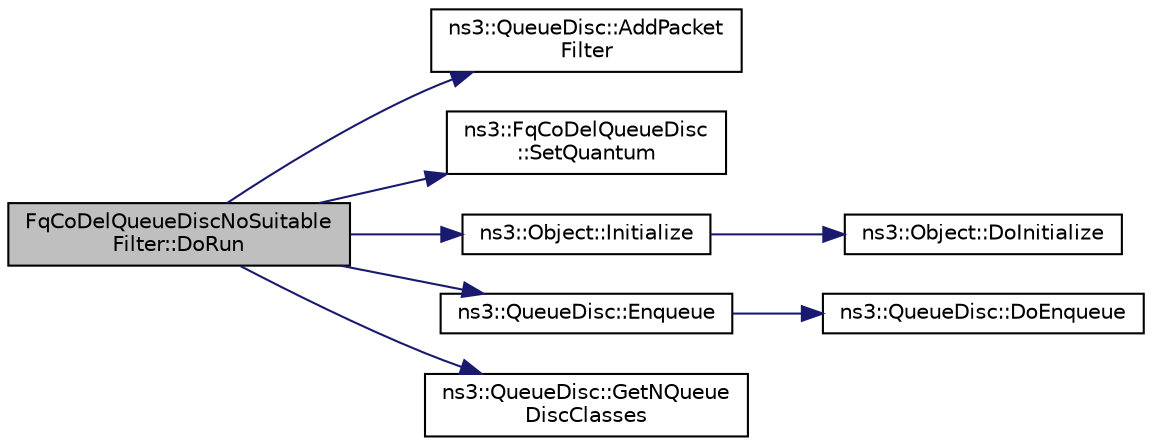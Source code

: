 digraph "FqCoDelQueueDiscNoSuitableFilter::DoRun"
{
  edge [fontname="Helvetica",fontsize="10",labelfontname="Helvetica",labelfontsize="10"];
  node [fontname="Helvetica",fontsize="10",shape=record];
  rankdir="LR";
  Node1 [label="FqCoDelQueueDiscNoSuitable\lFilter::DoRun",height=0.2,width=0.4,color="black", fillcolor="grey75", style="filled", fontcolor="black"];
  Node1 -> Node2 [color="midnightblue",fontsize="10",style="solid"];
  Node2 [label="ns3::QueueDisc::AddPacket\lFilter",height=0.2,width=0.4,color="black", fillcolor="white", style="filled",URL="$d0/d7b/classns3_1_1QueueDisc.html#a45efdc512f64cb8e0d57ad4f208ed4b7",tooltip="Add a packet filter to the tail of the list of filters used to classify packets. "];
  Node1 -> Node3 [color="midnightblue",fontsize="10",style="solid"];
  Node3 [label="ns3::FqCoDelQueueDisc\l::SetQuantum",height=0.2,width=0.4,color="black", fillcolor="white", style="filled",URL="$d3/df2/classns3_1_1FqCoDelQueueDisc.html#a3d7f222490f1df11be26ee4b3f0dfce5",tooltip="Set the quantum value. "];
  Node1 -> Node4 [color="midnightblue",fontsize="10",style="solid"];
  Node4 [label="ns3::Object::Initialize",height=0.2,width=0.4,color="black", fillcolor="white", style="filled",URL="$d9/d77/classns3_1_1Object.html#af4411cb29971772fcd09203474a95078"];
  Node4 -> Node5 [color="midnightblue",fontsize="10",style="solid"];
  Node5 [label="ns3::Object::DoInitialize",height=0.2,width=0.4,color="black", fillcolor="white", style="filled",URL="$d9/d77/classns3_1_1Object.html#af8482a521433409fb5c7f749398c9dbe"];
  Node1 -> Node6 [color="midnightblue",fontsize="10",style="solid"];
  Node6 [label="ns3::QueueDisc::Enqueue",height=0.2,width=0.4,color="black", fillcolor="white", style="filled",URL="$d0/d7b/classns3_1_1QueueDisc.html#af452fb01b98fed312125163f1fe85431"];
  Node6 -> Node7 [color="midnightblue",fontsize="10",style="solid"];
  Node7 [label="ns3::QueueDisc::DoEnqueue",height=0.2,width=0.4,color="black", fillcolor="white", style="filled",URL="$d0/d7b/classns3_1_1QueueDisc.html#a22d77d2ec26e6fe5476d976d9d5e3a66"];
  Node1 -> Node8 [color="midnightblue",fontsize="10",style="solid"];
  Node8 [label="ns3::QueueDisc::GetNQueue\lDiscClasses",height=0.2,width=0.4,color="black", fillcolor="white", style="filled",URL="$d0/d7b/classns3_1_1QueueDisc.html#a8165c6afde992b073bc4d3bb283ed138",tooltip="Get the number of queue disc classes. "];
}
